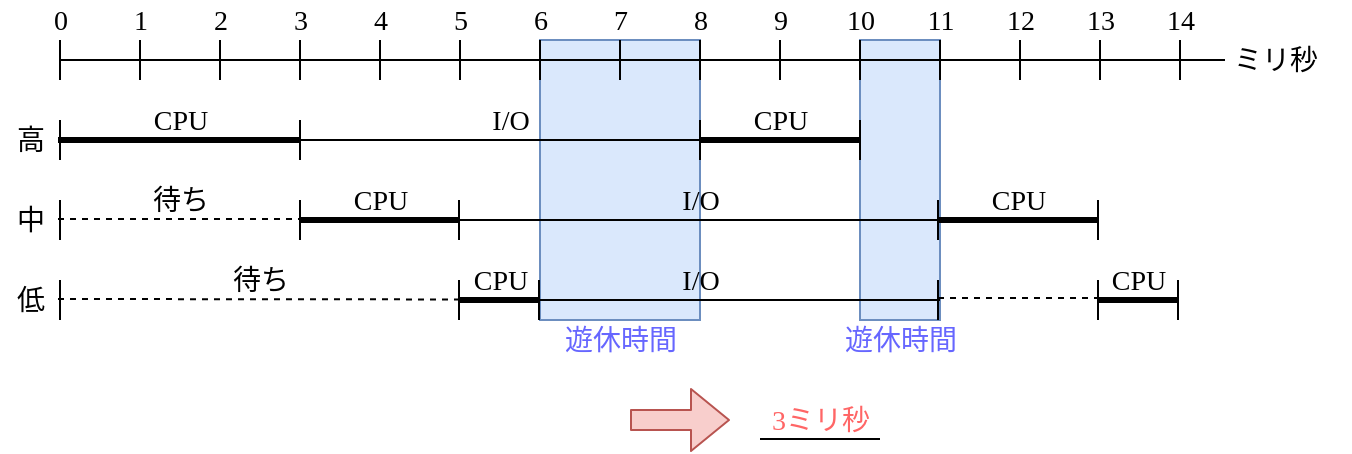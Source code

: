 <mxfile version="12.1.0" type="device" pages="1"><diagram id="tavYZ0Xp8wlMSFwtSNVw" name="ページ1"><mxGraphModel dx="602" dy="681" grid="1" gridSize="10" guides="1" tooltips="1" connect="1" arrows="1" fold="1" page="1" pageScale="1" pageWidth="827" pageHeight="1169" math="0" shadow="0"><root><mxCell id="0"/><mxCell id="1" parent="0"/><mxCell id="UALZdBRwqXLCyIdd2jTN-101" value="" style="rounded=0;whiteSpace=wrap;html=1;fontFamily=Tahoma;fontSize=14;align=center;fillColor=#dae8fc;strokeColor=#6c8ebf;" vertex="1" parent="1"><mxGeometry x="440" y="70" width="40" height="140" as="geometry"/></mxCell><mxCell id="UALZdBRwqXLCyIdd2jTN-100" value="" style="rounded=0;whiteSpace=wrap;html=1;fontFamily=Tahoma;fontSize=14;align=center;fillColor=#dae8fc;strokeColor=#6c8ebf;" vertex="1" parent="1"><mxGeometry x="280" y="70" width="80" height="140" as="geometry"/></mxCell><mxCell id="UALZdBRwqXLCyIdd2jTN-1" value="" style="endArrow=none;html=1;" edge="1" parent="1"><mxGeometry width="50" height="50" relative="1" as="geometry"><mxPoint x="40" y="80" as="sourcePoint"/><mxPoint x="622.5" y="80" as="targetPoint"/></mxGeometry></mxCell><mxCell id="UALZdBRwqXLCyIdd2jTN-2" value="" style="endArrow=none;html=1;" edge="1" parent="1"><mxGeometry width="50" height="50" relative="1" as="geometry"><mxPoint x="40" y="90" as="sourcePoint"/><mxPoint x="40" y="70" as="targetPoint"/></mxGeometry></mxCell><mxCell id="UALZdBRwqXLCyIdd2jTN-5" value="" style="endArrow=none;html=1;" edge="1" parent="1"><mxGeometry width="50" height="50" relative="1" as="geometry"><mxPoint x="80" y="90" as="sourcePoint"/><mxPoint x="80" y="70" as="targetPoint"/></mxGeometry></mxCell><mxCell id="UALZdBRwqXLCyIdd2jTN-6" value="" style="endArrow=none;html=1;" edge="1" parent="1"><mxGeometry width="50" height="50" relative="1" as="geometry"><mxPoint x="120" y="90" as="sourcePoint"/><mxPoint x="120" y="70" as="targetPoint"/></mxGeometry></mxCell><mxCell id="UALZdBRwqXLCyIdd2jTN-7" value="" style="endArrow=none;html=1;" edge="1" parent="1"><mxGeometry width="50" height="50" relative="1" as="geometry"><mxPoint x="160" y="90" as="sourcePoint"/><mxPoint x="160" y="70" as="targetPoint"/></mxGeometry></mxCell><mxCell id="UALZdBRwqXLCyIdd2jTN-8" value="" style="endArrow=none;html=1;" edge="1" parent="1"><mxGeometry width="50" height="50" relative="1" as="geometry"><mxPoint x="200" y="90" as="sourcePoint"/><mxPoint x="200" y="70" as="targetPoint"/></mxGeometry></mxCell><mxCell id="UALZdBRwqXLCyIdd2jTN-9" value="" style="endArrow=none;html=1;" edge="1" parent="1"><mxGeometry width="50" height="50" relative="1" as="geometry"><mxPoint x="240" y="90" as="sourcePoint"/><mxPoint x="240" y="70" as="targetPoint"/></mxGeometry></mxCell><mxCell id="UALZdBRwqXLCyIdd2jTN-10" value="0" style="text;html=1;resizable=0;points=[];autosize=1;align=center;verticalAlign=top;spacingTop=-4;fontFamily=Tahoma;fontSize=14;" vertex="1" parent="1"><mxGeometry x="30" y="50" width="20" height="20" as="geometry"/></mxCell><mxCell id="UALZdBRwqXLCyIdd2jTN-11" value="1" style="text;html=1;resizable=0;points=[];autosize=1;align=center;verticalAlign=top;spacingTop=-4;fontFamily=Tahoma;fontSize=14;" vertex="1" parent="1"><mxGeometry x="70" y="50" width="20" height="20" as="geometry"/></mxCell><mxCell id="UALZdBRwqXLCyIdd2jTN-12" value="2" style="text;html=1;resizable=0;points=[];autosize=1;align=center;verticalAlign=top;spacingTop=-4;fontFamily=Tahoma;fontSize=14;" vertex="1" parent="1"><mxGeometry x="110" y="50" width="20" height="20" as="geometry"/></mxCell><mxCell id="UALZdBRwqXLCyIdd2jTN-13" value="3" style="text;html=1;resizable=0;points=[];autosize=1;align=center;verticalAlign=top;spacingTop=-4;fontFamily=Tahoma;fontSize=14;" vertex="1" parent="1"><mxGeometry x="150" y="50" width="20" height="20" as="geometry"/></mxCell><mxCell id="UALZdBRwqXLCyIdd2jTN-14" value="4" style="text;html=1;resizable=0;points=[];autosize=1;align=center;verticalAlign=top;spacingTop=-4;fontFamily=Tahoma;fontSize=14;" vertex="1" parent="1"><mxGeometry x="190" y="50" width="20" height="20" as="geometry"/></mxCell><mxCell id="UALZdBRwqXLCyIdd2jTN-15" value="5" style="text;html=1;resizable=0;points=[];autosize=1;align=center;verticalAlign=top;spacingTop=-4;fontFamily=Tahoma;fontSize=14;" vertex="1" parent="1"><mxGeometry x="230" y="50" width="20" height="20" as="geometry"/></mxCell><mxCell id="UALZdBRwqXLCyIdd2jTN-16" value="" style="endArrow=none;html=1;" edge="1" parent="1"><mxGeometry width="50" height="50" relative="1" as="geometry"><mxPoint x="280" y="90" as="sourcePoint"/><mxPoint x="280" y="70" as="targetPoint"/></mxGeometry></mxCell><mxCell id="UALZdBRwqXLCyIdd2jTN-17" value="6" style="text;html=1;resizable=0;points=[];autosize=1;align=center;verticalAlign=top;spacingTop=-4;fontFamily=Tahoma;fontSize=14;" vertex="1" parent="1"><mxGeometry x="270" y="50" width="20" height="20" as="geometry"/></mxCell><mxCell id="UALZdBRwqXLCyIdd2jTN-18" value="" style="endArrow=none;html=1;" edge="1" parent="1"><mxGeometry width="50" height="50" relative="1" as="geometry"><mxPoint x="320" y="90" as="sourcePoint"/><mxPoint x="320" y="70" as="targetPoint"/></mxGeometry></mxCell><mxCell id="UALZdBRwqXLCyIdd2jTN-19" value="7" style="text;html=1;resizable=0;points=[];autosize=1;align=center;verticalAlign=top;spacingTop=-4;fontFamily=Tahoma;fontSize=14;" vertex="1" parent="1"><mxGeometry x="310" y="50" width="20" height="20" as="geometry"/></mxCell><mxCell id="UALZdBRwqXLCyIdd2jTN-20" value="" style="endArrow=none;html=1;" edge="1" parent="1"><mxGeometry width="50" height="50" relative="1" as="geometry"><mxPoint x="360" y="90" as="sourcePoint"/><mxPoint x="360" y="70" as="targetPoint"/></mxGeometry></mxCell><mxCell id="UALZdBRwqXLCyIdd2jTN-21" value="8" style="text;html=1;resizable=0;points=[];autosize=1;align=center;verticalAlign=top;spacingTop=-4;fontFamily=Tahoma;fontSize=14;" vertex="1" parent="1"><mxGeometry x="350" y="50" width="20" height="20" as="geometry"/></mxCell><mxCell id="UALZdBRwqXLCyIdd2jTN-22" value="" style="endArrow=none;html=1;" edge="1" parent="1"><mxGeometry width="50" height="50" relative="1" as="geometry"><mxPoint x="400" y="90" as="sourcePoint"/><mxPoint x="400" y="70" as="targetPoint"/></mxGeometry></mxCell><mxCell id="UALZdBRwqXLCyIdd2jTN-23" value="9" style="text;html=1;resizable=0;points=[];autosize=1;align=center;verticalAlign=top;spacingTop=-4;fontFamily=Tahoma;fontSize=14;" vertex="1" parent="1"><mxGeometry x="390" y="50" width="20" height="20" as="geometry"/></mxCell><mxCell id="UALZdBRwqXLCyIdd2jTN-24" value="" style="endArrow=none;html=1;" edge="1" parent="1"><mxGeometry width="50" height="50" relative="1" as="geometry"><mxPoint x="440" y="90" as="sourcePoint"/><mxPoint x="440" y="70" as="targetPoint"/></mxGeometry></mxCell><mxCell id="UALZdBRwqXLCyIdd2jTN-25" value="10" style="text;html=1;resizable=0;points=[];autosize=1;align=center;verticalAlign=top;spacingTop=-4;fontFamily=Tahoma;fontSize=14;" vertex="1" parent="1"><mxGeometry x="425" y="50" width="30" height="20" as="geometry"/></mxCell><mxCell id="UALZdBRwqXLCyIdd2jTN-26" value="" style="endArrow=none;html=1;" edge="1" parent="1"><mxGeometry width="50" height="50" relative="1" as="geometry"><mxPoint x="480.0" y="90" as="sourcePoint"/><mxPoint x="480.0" y="70" as="targetPoint"/></mxGeometry></mxCell><mxCell id="UALZdBRwqXLCyIdd2jTN-27" value="11" style="text;html=1;resizable=0;points=[];autosize=1;align=center;verticalAlign=top;spacingTop=-4;fontFamily=Tahoma;fontSize=14;" vertex="1" parent="1"><mxGeometry x="465" y="50" width="30" height="20" as="geometry"/></mxCell><mxCell id="UALZdBRwqXLCyIdd2jTN-28" value="" style="endArrow=none;html=1;" edge="1" parent="1"><mxGeometry width="50" height="50" relative="1" as="geometry"><mxPoint x="520.0" y="90" as="sourcePoint"/><mxPoint x="520.0" y="70" as="targetPoint"/></mxGeometry></mxCell><mxCell id="UALZdBRwqXLCyIdd2jTN-29" value="12" style="text;html=1;resizable=0;points=[];autosize=1;align=center;verticalAlign=top;spacingTop=-4;fontFamily=Tahoma;fontSize=14;" vertex="1" parent="1"><mxGeometry x="505" y="50" width="30" height="20" as="geometry"/></mxCell><mxCell id="UALZdBRwqXLCyIdd2jTN-30" value="" style="endArrow=none;html=1;" edge="1" parent="1"><mxGeometry width="50" height="50" relative="1" as="geometry"><mxPoint x="560.0" y="90" as="sourcePoint"/><mxPoint x="560.0" y="70" as="targetPoint"/></mxGeometry></mxCell><mxCell id="UALZdBRwqXLCyIdd2jTN-31" value="13" style="text;html=1;resizable=0;points=[];autosize=1;align=center;verticalAlign=top;spacingTop=-4;fontFamily=Tahoma;fontSize=14;" vertex="1" parent="1"><mxGeometry x="545" y="50" width="30" height="20" as="geometry"/></mxCell><mxCell id="UALZdBRwqXLCyIdd2jTN-32" value="" style="endArrow=none;html=1;" edge="1" parent="1"><mxGeometry width="50" height="50" relative="1" as="geometry"><mxPoint x="600.0" y="90" as="sourcePoint"/><mxPoint x="600.0" y="70" as="targetPoint"/></mxGeometry></mxCell><mxCell id="UALZdBRwqXLCyIdd2jTN-33" value="14" style="text;html=1;resizable=0;points=[];autosize=1;align=center;verticalAlign=top;spacingTop=-4;fontFamily=Tahoma;fontSize=14;" vertex="1" parent="1"><mxGeometry x="585" y="50" width="30" height="20" as="geometry"/></mxCell><mxCell id="UALZdBRwqXLCyIdd2jTN-34" value="ミリ秒" style="text;html=1;resizable=0;points=[];autosize=1;align=left;verticalAlign=top;spacingTop=-4;fontSize=14;fontFamily=Tahoma;" vertex="1" parent="1"><mxGeometry x="625" y="70" width="60" height="20" as="geometry"/></mxCell><mxCell id="UALZdBRwqXLCyIdd2jTN-35" value="" style="endArrow=none;html=1;strokeWidth=3;" edge="1" parent="1"><mxGeometry width="50" height="50" relative="1" as="geometry"><mxPoint x="39" y="120" as="sourcePoint"/><mxPoint x="160" y="120" as="targetPoint"/></mxGeometry></mxCell><mxCell id="UALZdBRwqXLCyIdd2jTN-36" value="" style="endArrow=none;html=1;" edge="1" parent="1"><mxGeometry width="50" height="50" relative="1" as="geometry"><mxPoint x="40" y="130" as="sourcePoint"/><mxPoint x="40" y="110" as="targetPoint"/></mxGeometry></mxCell><mxCell id="UALZdBRwqXLCyIdd2jTN-39" value="" style="endArrow=none;html=1;" edge="1" parent="1"><mxGeometry width="50" height="50" relative="1" as="geometry"><mxPoint x="160" y="130" as="sourcePoint"/><mxPoint x="160" y="110" as="targetPoint"/></mxGeometry></mxCell><mxCell id="UALZdBRwqXLCyIdd2jTN-52" value="" style="endArrow=none;html=1;" edge="1" parent="1"><mxGeometry width="50" height="50" relative="1" as="geometry"><mxPoint x="360" y="130" as="sourcePoint"/><mxPoint x="360" y="110" as="targetPoint"/></mxGeometry></mxCell><mxCell id="UALZdBRwqXLCyIdd2jTN-56" value="" style="endArrow=none;html=1;" edge="1" parent="1"><mxGeometry width="50" height="50" relative="1" as="geometry"><mxPoint x="440" y="130" as="sourcePoint"/><mxPoint x="440" y="110" as="targetPoint"/></mxGeometry></mxCell><mxCell id="UALZdBRwqXLCyIdd2jTN-59" value="CPU" style="text;html=1;resizable=0;points=[];autosize=1;align=center;verticalAlign=top;spacingTop=-4;fontSize=14;fontFamily=Tahoma;" vertex="1" parent="1"><mxGeometry x="80" y="100" width="40" height="20" as="geometry"/></mxCell><mxCell id="UALZdBRwqXLCyIdd2jTN-60" value="I/O" style="text;html=1;resizable=0;points=[];autosize=1;align=center;verticalAlign=top;spacingTop=-4;fontSize=14;fontFamily=Tahoma;" vertex="1" parent="1"><mxGeometry x="250" y="100" width="30" height="20" as="geometry"/></mxCell><mxCell id="UALZdBRwqXLCyIdd2jTN-61" value="CPU" style="text;html=1;resizable=0;points=[];autosize=1;align=center;verticalAlign=top;spacingTop=-4;fontSize=14;fontFamily=Tahoma;" vertex="1" parent="1"><mxGeometry x="380" y="100" width="40" height="20" as="geometry"/></mxCell><mxCell id="UALZdBRwqXLCyIdd2jTN-62" value="高" style="text;html=1;resizable=0;points=[];autosize=1;align=center;verticalAlign=top;spacingTop=-4;fontSize=14;fontFamily=Tahoma;" vertex="1" parent="1"><mxGeometry x="10" y="110" width="30" height="20" as="geometry"/></mxCell><mxCell id="UALZdBRwqXLCyIdd2jTN-63" value="" style="endArrow=none;html=1;" edge="1" parent="1"><mxGeometry width="50" height="50" relative="1" as="geometry"><mxPoint x="240" y="160" as="sourcePoint"/><mxPoint x="480" y="160" as="targetPoint"/></mxGeometry></mxCell><mxCell id="UALZdBRwqXLCyIdd2jTN-65" value="" style="endArrow=none;html=1;" edge="1" parent="1"><mxGeometry width="50" height="50" relative="1" as="geometry"><mxPoint x="40" y="170" as="sourcePoint"/><mxPoint x="40" y="150" as="targetPoint"/></mxGeometry></mxCell><mxCell id="UALZdBRwqXLCyIdd2jTN-66" value="中" style="text;html=1;resizable=0;points=[];autosize=1;align=center;verticalAlign=top;spacingTop=-4;fontSize=14;fontFamily=Tahoma;" vertex="1" parent="1"><mxGeometry x="10" y="150" width="30" height="20" as="geometry"/></mxCell><mxCell id="UALZdBRwqXLCyIdd2jTN-67" value="" style="endArrow=none;html=1;strokeWidth=3;" edge="1" parent="1"><mxGeometry width="50" height="50" relative="1" as="geometry"><mxPoint x="360" y="120" as="sourcePoint"/><mxPoint x="440" y="120" as="targetPoint"/></mxGeometry></mxCell><mxCell id="UALZdBRwqXLCyIdd2jTN-68" value="" style="endArrow=none;html=1;strokeWidth=1;" edge="1" parent="1"><mxGeometry width="50" height="50" relative="1" as="geometry"><mxPoint x="160" y="120" as="sourcePoint"/><mxPoint x="360" y="120" as="targetPoint"/></mxGeometry></mxCell><mxCell id="UALZdBRwqXLCyIdd2jTN-69" value="" style="endArrow=none;html=1;strokeWidth=1;dashed=1;" edge="1" parent="1"><mxGeometry width="50" height="50" relative="1" as="geometry"><mxPoint x="39.0" y="159.5" as="sourcePoint"/><mxPoint x="160" y="159.5" as="targetPoint"/></mxGeometry></mxCell><mxCell id="UALZdBRwqXLCyIdd2jTN-70" value="" style="endArrow=none;html=1;" edge="1" parent="1"><mxGeometry width="50" height="50" relative="1" as="geometry"><mxPoint x="160" y="170" as="sourcePoint"/><mxPoint x="160" y="150" as="targetPoint"/></mxGeometry></mxCell><mxCell id="UALZdBRwqXLCyIdd2jTN-72" value="" style="endArrow=none;html=1;strokeWidth=3;" edge="1" parent="1"><mxGeometry width="50" height="50" relative="1" as="geometry"><mxPoint x="160.0" y="160" as="sourcePoint"/><mxPoint x="240" y="160" as="targetPoint"/></mxGeometry></mxCell><mxCell id="UALZdBRwqXLCyIdd2jTN-73" value="CPU" style="text;html=1;resizable=0;points=[];autosize=1;align=center;verticalAlign=top;spacingTop=-4;fontSize=14;fontFamily=Tahoma;" vertex="1" parent="1"><mxGeometry x="180" y="140" width="40" height="20" as="geometry"/></mxCell><mxCell id="UALZdBRwqXLCyIdd2jTN-74" value="" style="endArrow=none;html=1;" edge="1" parent="1"><mxGeometry width="50" height="50" relative="1" as="geometry"><mxPoint x="239.5" y="170" as="sourcePoint"/><mxPoint x="239.5" y="150" as="targetPoint"/></mxGeometry></mxCell><mxCell id="UALZdBRwqXLCyIdd2jTN-75" value="" style="endArrow=none;html=1;" edge="1" parent="1"><mxGeometry width="50" height="50" relative="1" as="geometry"><mxPoint x="479" y="170" as="sourcePoint"/><mxPoint x="479" y="150" as="targetPoint"/></mxGeometry></mxCell><mxCell id="UALZdBRwqXLCyIdd2jTN-76" value="" style="endArrow=none;html=1;" edge="1" parent="1"><mxGeometry width="50" height="50" relative="1" as="geometry"><mxPoint x="559.0" y="170" as="sourcePoint"/><mxPoint x="559.0" y="150" as="targetPoint"/></mxGeometry></mxCell><mxCell id="UALZdBRwqXLCyIdd2jTN-77" value="CPU" style="text;html=1;resizable=0;points=[];autosize=1;align=center;verticalAlign=top;spacingTop=-4;fontSize=14;fontFamily=Tahoma;" vertex="1" parent="1"><mxGeometry x="499" y="140" width="40" height="20" as="geometry"/></mxCell><mxCell id="UALZdBRwqXLCyIdd2jTN-78" value="" style="endArrow=none;html=1;strokeWidth=3;" edge="1" parent="1"><mxGeometry width="50" height="50" relative="1" as="geometry"><mxPoint x="479" y="160" as="sourcePoint"/><mxPoint x="559.0" y="160" as="targetPoint"/></mxGeometry></mxCell><mxCell id="UALZdBRwqXLCyIdd2jTN-79" value="I/O" style="text;html=1;resizable=0;points=[];autosize=1;align=center;verticalAlign=top;spacingTop=-4;fontSize=14;fontFamily=Tahoma;" vertex="1" parent="1"><mxGeometry x="344.5" y="140" width="30" height="20" as="geometry"/></mxCell><mxCell id="UALZdBRwqXLCyIdd2jTN-80" value="" style="endArrow=none;html=1;" edge="1" parent="1"><mxGeometry width="50" height="50" relative="1" as="geometry"><mxPoint x="280" y="200" as="sourcePoint"/><mxPoint x="480" y="200" as="targetPoint"/></mxGeometry></mxCell><mxCell id="UALZdBRwqXLCyIdd2jTN-81" value="" style="endArrow=none;html=1;" edge="1" parent="1"><mxGeometry width="50" height="50" relative="1" as="geometry"><mxPoint x="40.0" y="210" as="sourcePoint"/><mxPoint x="40.0" y="190" as="targetPoint"/></mxGeometry></mxCell><mxCell id="UALZdBRwqXLCyIdd2jTN-82" value="低" style="text;html=1;resizable=0;points=[];autosize=1;align=center;verticalAlign=top;spacingTop=-4;fontSize=14;fontFamily=Tahoma;" vertex="1" parent="1"><mxGeometry x="10" y="190" width="30" height="20" as="geometry"/></mxCell><mxCell id="UALZdBRwqXLCyIdd2jTN-83" value="" style="endArrow=none;html=1;strokeWidth=1;dashed=1;entryX=0.055;entryY=0.986;entryDx=0;entryDy=0;entryPerimeter=0;" edge="1" parent="1" target="UALZdBRwqXLCyIdd2jTN-86"><mxGeometry width="50" height="50" relative="1" as="geometry"><mxPoint x="39" y="199.5" as="sourcePoint"/><mxPoint x="160.0" y="199.5" as="targetPoint"/></mxGeometry></mxCell><mxCell id="UALZdBRwqXLCyIdd2jTN-84" value="" style="endArrow=none;html=1;" edge="1" parent="1"><mxGeometry width="50" height="50" relative="1" as="geometry"><mxPoint x="239.5" y="210" as="sourcePoint"/><mxPoint x="239.5" y="190" as="targetPoint"/></mxGeometry></mxCell><mxCell id="UALZdBRwqXLCyIdd2jTN-85" value="" style="endArrow=none;html=1;strokeWidth=3;" edge="1" parent="1"><mxGeometry width="50" height="50" relative="1" as="geometry"><mxPoint x="239.5" y="200" as="sourcePoint"/><mxPoint x="279.5" y="200" as="targetPoint"/></mxGeometry></mxCell><mxCell id="UALZdBRwqXLCyIdd2jTN-86" value="CPU" style="text;html=1;resizable=0;points=[];autosize=1;align=center;verticalAlign=top;spacingTop=-4;fontSize=14;fontFamily=Tahoma;" vertex="1" parent="1"><mxGeometry x="239.5" y="180" width="40" height="20" as="geometry"/></mxCell><mxCell id="UALZdBRwqXLCyIdd2jTN-87" value="" style="endArrow=none;html=1;" edge="1" parent="1"><mxGeometry width="50" height="50" relative="1" as="geometry"><mxPoint x="279.5" y="210" as="sourcePoint"/><mxPoint x="279.5" y="190" as="targetPoint"/></mxGeometry></mxCell><mxCell id="UALZdBRwqXLCyIdd2jTN-88" value="" style="endArrow=none;html=1;" edge="1" parent="1"><mxGeometry width="50" height="50" relative="1" as="geometry"><mxPoint x="479" y="210" as="sourcePoint"/><mxPoint x="479" y="190" as="targetPoint"/></mxGeometry></mxCell><mxCell id="UALZdBRwqXLCyIdd2jTN-92" value="I/O" style="text;html=1;resizable=0;points=[];autosize=1;align=center;verticalAlign=top;spacingTop=-4;fontSize=14;fontFamily=Tahoma;" vertex="1" parent="1"><mxGeometry x="344.5" y="180" width="30" height="20" as="geometry"/></mxCell><mxCell id="UALZdBRwqXLCyIdd2jTN-93" value="" style="endArrow=none;html=1;" edge="1" parent="1"><mxGeometry width="50" height="50" relative="1" as="geometry"><mxPoint x="559.0" y="210" as="sourcePoint"/><mxPoint x="559.0" y="190" as="targetPoint"/></mxGeometry></mxCell><mxCell id="UALZdBRwqXLCyIdd2jTN-94" value="" style="endArrow=none;html=1;strokeWidth=3;" edge="1" parent="1"><mxGeometry width="50" height="50" relative="1" as="geometry"><mxPoint x="559.0" y="200" as="sourcePoint"/><mxPoint x="599" y="200" as="targetPoint"/></mxGeometry></mxCell><mxCell id="UALZdBRwqXLCyIdd2jTN-95" value="CPU" style="text;html=1;resizable=0;points=[];autosize=1;align=center;verticalAlign=top;spacingTop=-4;fontSize=14;fontFamily=Tahoma;" vertex="1" parent="1"><mxGeometry x="559" y="180" width="40" height="20" as="geometry"/></mxCell><mxCell id="UALZdBRwqXLCyIdd2jTN-96" value="" style="endArrow=none;html=1;" edge="1" parent="1"><mxGeometry width="50" height="50" relative="1" as="geometry"><mxPoint x="599" y="210" as="sourcePoint"/><mxPoint x="599" y="190" as="targetPoint"/></mxGeometry></mxCell><mxCell id="UALZdBRwqXLCyIdd2jTN-97" value="" style="endArrow=none;html=1;strokeWidth=1;dashed=1;" edge="1" parent="1"><mxGeometry width="50" height="50" relative="1" as="geometry"><mxPoint x="479" y="199" as="sourcePoint"/><mxPoint x="559" y="199" as="targetPoint"/></mxGeometry></mxCell><mxCell id="UALZdBRwqXLCyIdd2jTN-98" value="待ち" style="text;html=1;resizable=0;points=[];autosize=1;align=center;verticalAlign=top;spacingTop=-4;fontSize=14;fontFamily=Tahoma;" vertex="1" parent="1"><mxGeometry x="80" y="140" width="40" height="20" as="geometry"/></mxCell><mxCell id="UALZdBRwqXLCyIdd2jTN-99" value="待ち" style="text;html=1;resizable=0;points=[];autosize=1;align=center;verticalAlign=top;spacingTop=-4;fontSize=14;fontFamily=Tahoma;" vertex="1" parent="1"><mxGeometry x="120" y="180" width="40" height="20" as="geometry"/></mxCell><mxCell id="UALZdBRwqXLCyIdd2jTN-102" value="遊休時間" style="text;html=1;resizable=0;points=[];autosize=1;align=center;verticalAlign=top;spacingTop=-4;fontSize=14;fontFamily=Tahoma;fontColor=#6666FF;" vertex="1" parent="1"><mxGeometry x="285" y="210" width="70" height="20" as="geometry"/></mxCell><mxCell id="UALZdBRwqXLCyIdd2jTN-103" value="遊休時間" style="text;html=1;resizable=0;points=[];autosize=1;align=center;verticalAlign=top;spacingTop=-4;fontSize=14;fontFamily=Tahoma;fontColor=#6666FF;" vertex="1" parent="1"><mxGeometry x="425" y="210" width="70" height="20" as="geometry"/></mxCell><mxCell id="UALZdBRwqXLCyIdd2jTN-104" value="" style="shape=flexArrow;endArrow=classic;html=1;strokeWidth=1;fontFamily=Tahoma;fontSize=14;fontColor=#6666FF;fillColor=#f8cecc;strokeColor=#b85450;" edge="1" parent="1"><mxGeometry width="50" height="50" relative="1" as="geometry"><mxPoint x="325" y="260" as="sourcePoint"/><mxPoint x="375" y="260" as="targetPoint"/></mxGeometry></mxCell><mxCell id="UALZdBRwqXLCyIdd2jTN-105" value="&lt;font color=&quot;#ff6666&quot;&gt;3ミリ秒&lt;/font&gt;" style="text;html=1;resizable=0;points=[];autosize=1;align=center;verticalAlign=top;spacingTop=-4;fontSize=14;fontFamily=Tahoma;fontColor=#6666FF;" vertex="1" parent="1"><mxGeometry x="385" y="250" width="70" height="20" as="geometry"/></mxCell><mxCell id="UALZdBRwqXLCyIdd2jTN-106" value="" style="endArrow=none;html=1;strokeWidth=1;fontFamily=Tahoma;fontSize=14;fontColor=#6666FF;" edge="1" parent="1"><mxGeometry width="50" height="50" relative="1" as="geometry"><mxPoint x="390" y="269.5" as="sourcePoint"/><mxPoint x="450" y="269.5" as="targetPoint"/></mxGeometry></mxCell></root></mxGraphModel></diagram></mxfile>